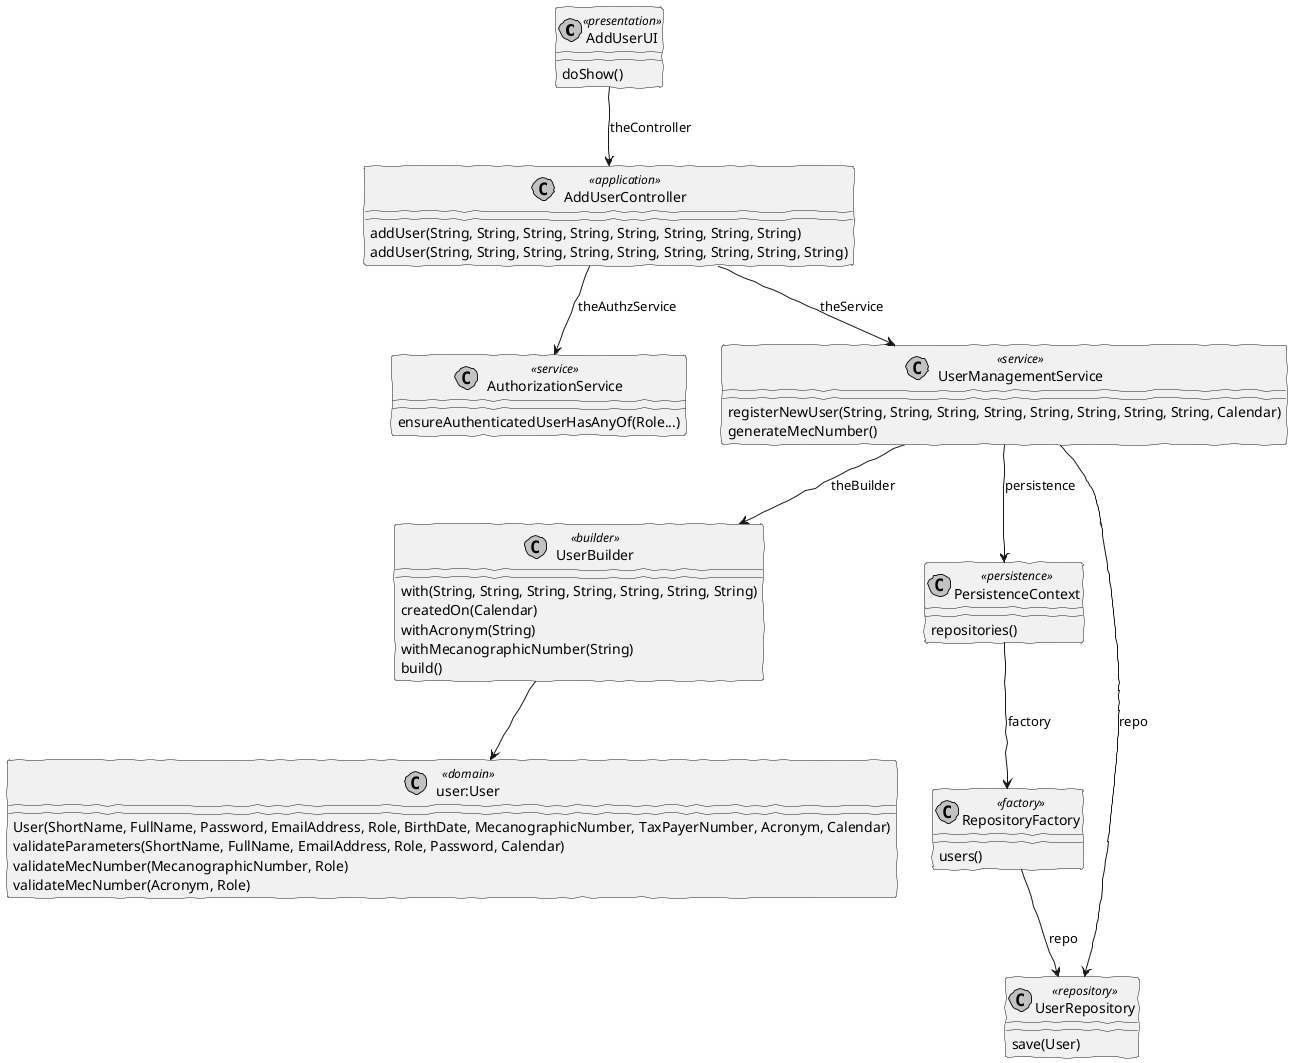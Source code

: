 @startuml
'http://plantuml.com/skinparam.html
skinparam handwritten true
skinparam monochrome true
skinparam packageStyle rect
skinparam defaultFontName FG Virgil
skinparam shadowing false

class AddUserUI <<presentation>>
class AddUserController <<application>>
class AuthorizationService <<service>>
class UserManagementService <<service>>
class UserBuilder <<builder>>
class "user:User" <<domain>>
class PersistenceContext  <<persistence>>
class RepositoryFactory  <<factory>>
class UserRepository <<repository>>

AddUserUI --> AddUserController : theController
AddUserController --> AuthorizationService:theAuthzService
AddUserController --> UserManagementService:theService
UserManagementService --> UserBuilder:theBuilder
UserBuilder --> "user:User"
UserManagementService --> PersistenceContext:persistence
PersistenceContext --> RepositoryFactory:factory
RepositoryFactory --> UserRepository:repo
UserManagementService --> UserRepository:repo

AddUserUI : doShow()
UserRepository : save(User)
AddUserController : addUser(String, String, String, String, String, String, String, String)
AddUserController : addUser(String, String, String, String, String, String, String, String, String)
AuthorizationService : ensureAuthenticatedUserHasAnyOf(Role...)
UserManagementService : registerNewUser(String, String, String, String, String, String, String, String, Calendar)
UserManagementService : generateMecNumber()
UserBuilder : with(String, String, String, String, String, String, String)
UserBuilder : createdOn(Calendar)
UserBuilder : withAcronym(String)
UserBuilder : withMecanographicNumber(String)
UserBuilder : build()
PersistenceContext : repositories()
RepositoryFactory : users()
"user:User" : User(ShortName, FullName, Password, EmailAddress, Role, BirthDate, MecanographicNumber, TaxPayerNumber, Acronym, Calendar)
"user:User" : validateParameters(ShortName, FullName, EmailAddress, Role, Password, Calendar)
"user:User" : validateMecNumber(MecanographicNumber, Role)
"user:User" : validateMecNumber(Acronym, Role)

@enduml
